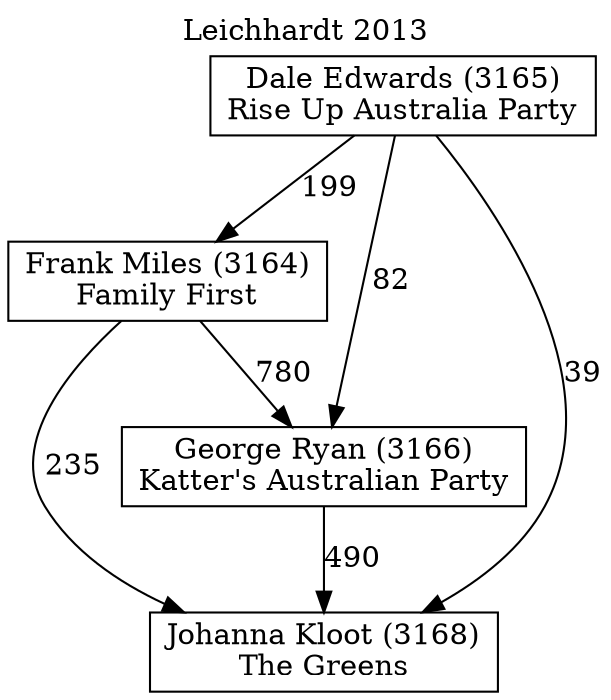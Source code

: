 // House preference flow
digraph "Johanna Kloot (3168)_Leichhardt_2013" {
	graph [label="Leichhardt 2013" labelloc=t mclimit=10]
	node [shape=box]
	"Dale Edwards (3165)" [label="Dale Edwards (3165)
Rise Up Australia Party"]
	"Frank Miles (3164)" [label="Frank Miles (3164)
Family First"]
	"George Ryan (3166)" [label="George Ryan (3166)
Katter's Australian Party"]
	"Johanna Kloot (3168)" [label="Johanna Kloot (3168)
The Greens"]
	"Dale Edwards (3165)" -> "Frank Miles (3164)" [label=199]
	"Dale Edwards (3165)" -> "George Ryan (3166)" [label=82]
	"Dale Edwards (3165)" -> "Johanna Kloot (3168)" [label=39]
	"Frank Miles (3164)" -> "George Ryan (3166)" [label=780]
	"Frank Miles (3164)" -> "Johanna Kloot (3168)" [label=235]
	"George Ryan (3166)" -> "Johanna Kloot (3168)" [label=490]
}
